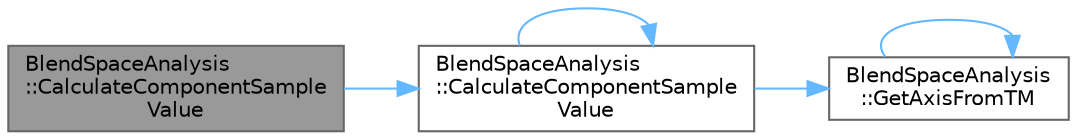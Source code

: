 digraph "BlendSpaceAnalysis::CalculateComponentSampleValue"
{
 // INTERACTIVE_SVG=YES
 // LATEX_PDF_SIZE
  bgcolor="transparent";
  edge [fontname=Helvetica,fontsize=10,labelfontname=Helvetica,labelfontsize=10];
  node [fontname=Helvetica,fontsize=10,shape=box,height=0.2,width=0.4];
  rankdir="LR";
  Node1 [id="Node000001",label="BlendSpaceAnalysis\l::CalculateComponentSample\lValue",height=0.2,width=0.4,color="gray40", fillcolor="grey60", style="filled", fontcolor="black",tooltip="Helper to extract the component from the FVector functions as a float (pass through to double version..."];
  Node1 -> Node2 [id="edge1_Node000001_Node000002",color="steelblue1",style="solid",tooltip=" "];
  Node2 [id="Node000002",label="BlendSpaceAnalysis\l::CalculateComponentSample\lValue",height=0.2,width=0.4,color="grey40", fillcolor="white", style="filled",URL="$d6/d26/namespaceBlendSpaceAnalysis.html#a41c5eb62439f5ed192a7debd711bb9f6",tooltip="Helper to extract the component from the FVector functions."];
  Node2 -> Node2 [id="edge2_Node000002_Node000002",color="steelblue1",style="solid",tooltip=" "];
  Node2 -> Node3 [id="edge3_Node000002_Node000003",color="steelblue1",style="solid",tooltip=" "];
  Node3 [id="Node000003",label="BlendSpaceAnalysis\l::GetAxisFromTM",height=0.2,width=0.4,color="grey40", fillcolor="white", style="filled",URL="$d6/d26/namespaceBlendSpaceAnalysis.html#a20694f0c7b293f3afe344d6f9dbdbf92",tooltip=" "];
  Node3 -> Node3 [id="edge4_Node000003_Node000003",color="steelblue1",style="solid",tooltip=" "];
}
